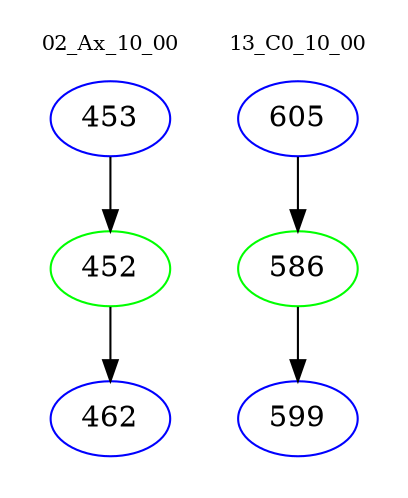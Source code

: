 digraph{
subgraph cluster_0 {
color = white
label = "02_Ax_10_00";
fontsize=10;
T0_453 [label="453", color="blue"]
T0_453 -> T0_452 [color="black"]
T0_452 [label="452", color="green"]
T0_452 -> T0_462 [color="black"]
T0_462 [label="462", color="blue"]
}
subgraph cluster_1 {
color = white
label = "13_C0_10_00";
fontsize=10;
T1_605 [label="605", color="blue"]
T1_605 -> T1_586 [color="black"]
T1_586 [label="586", color="green"]
T1_586 -> T1_599 [color="black"]
T1_599 [label="599", color="blue"]
}
}
